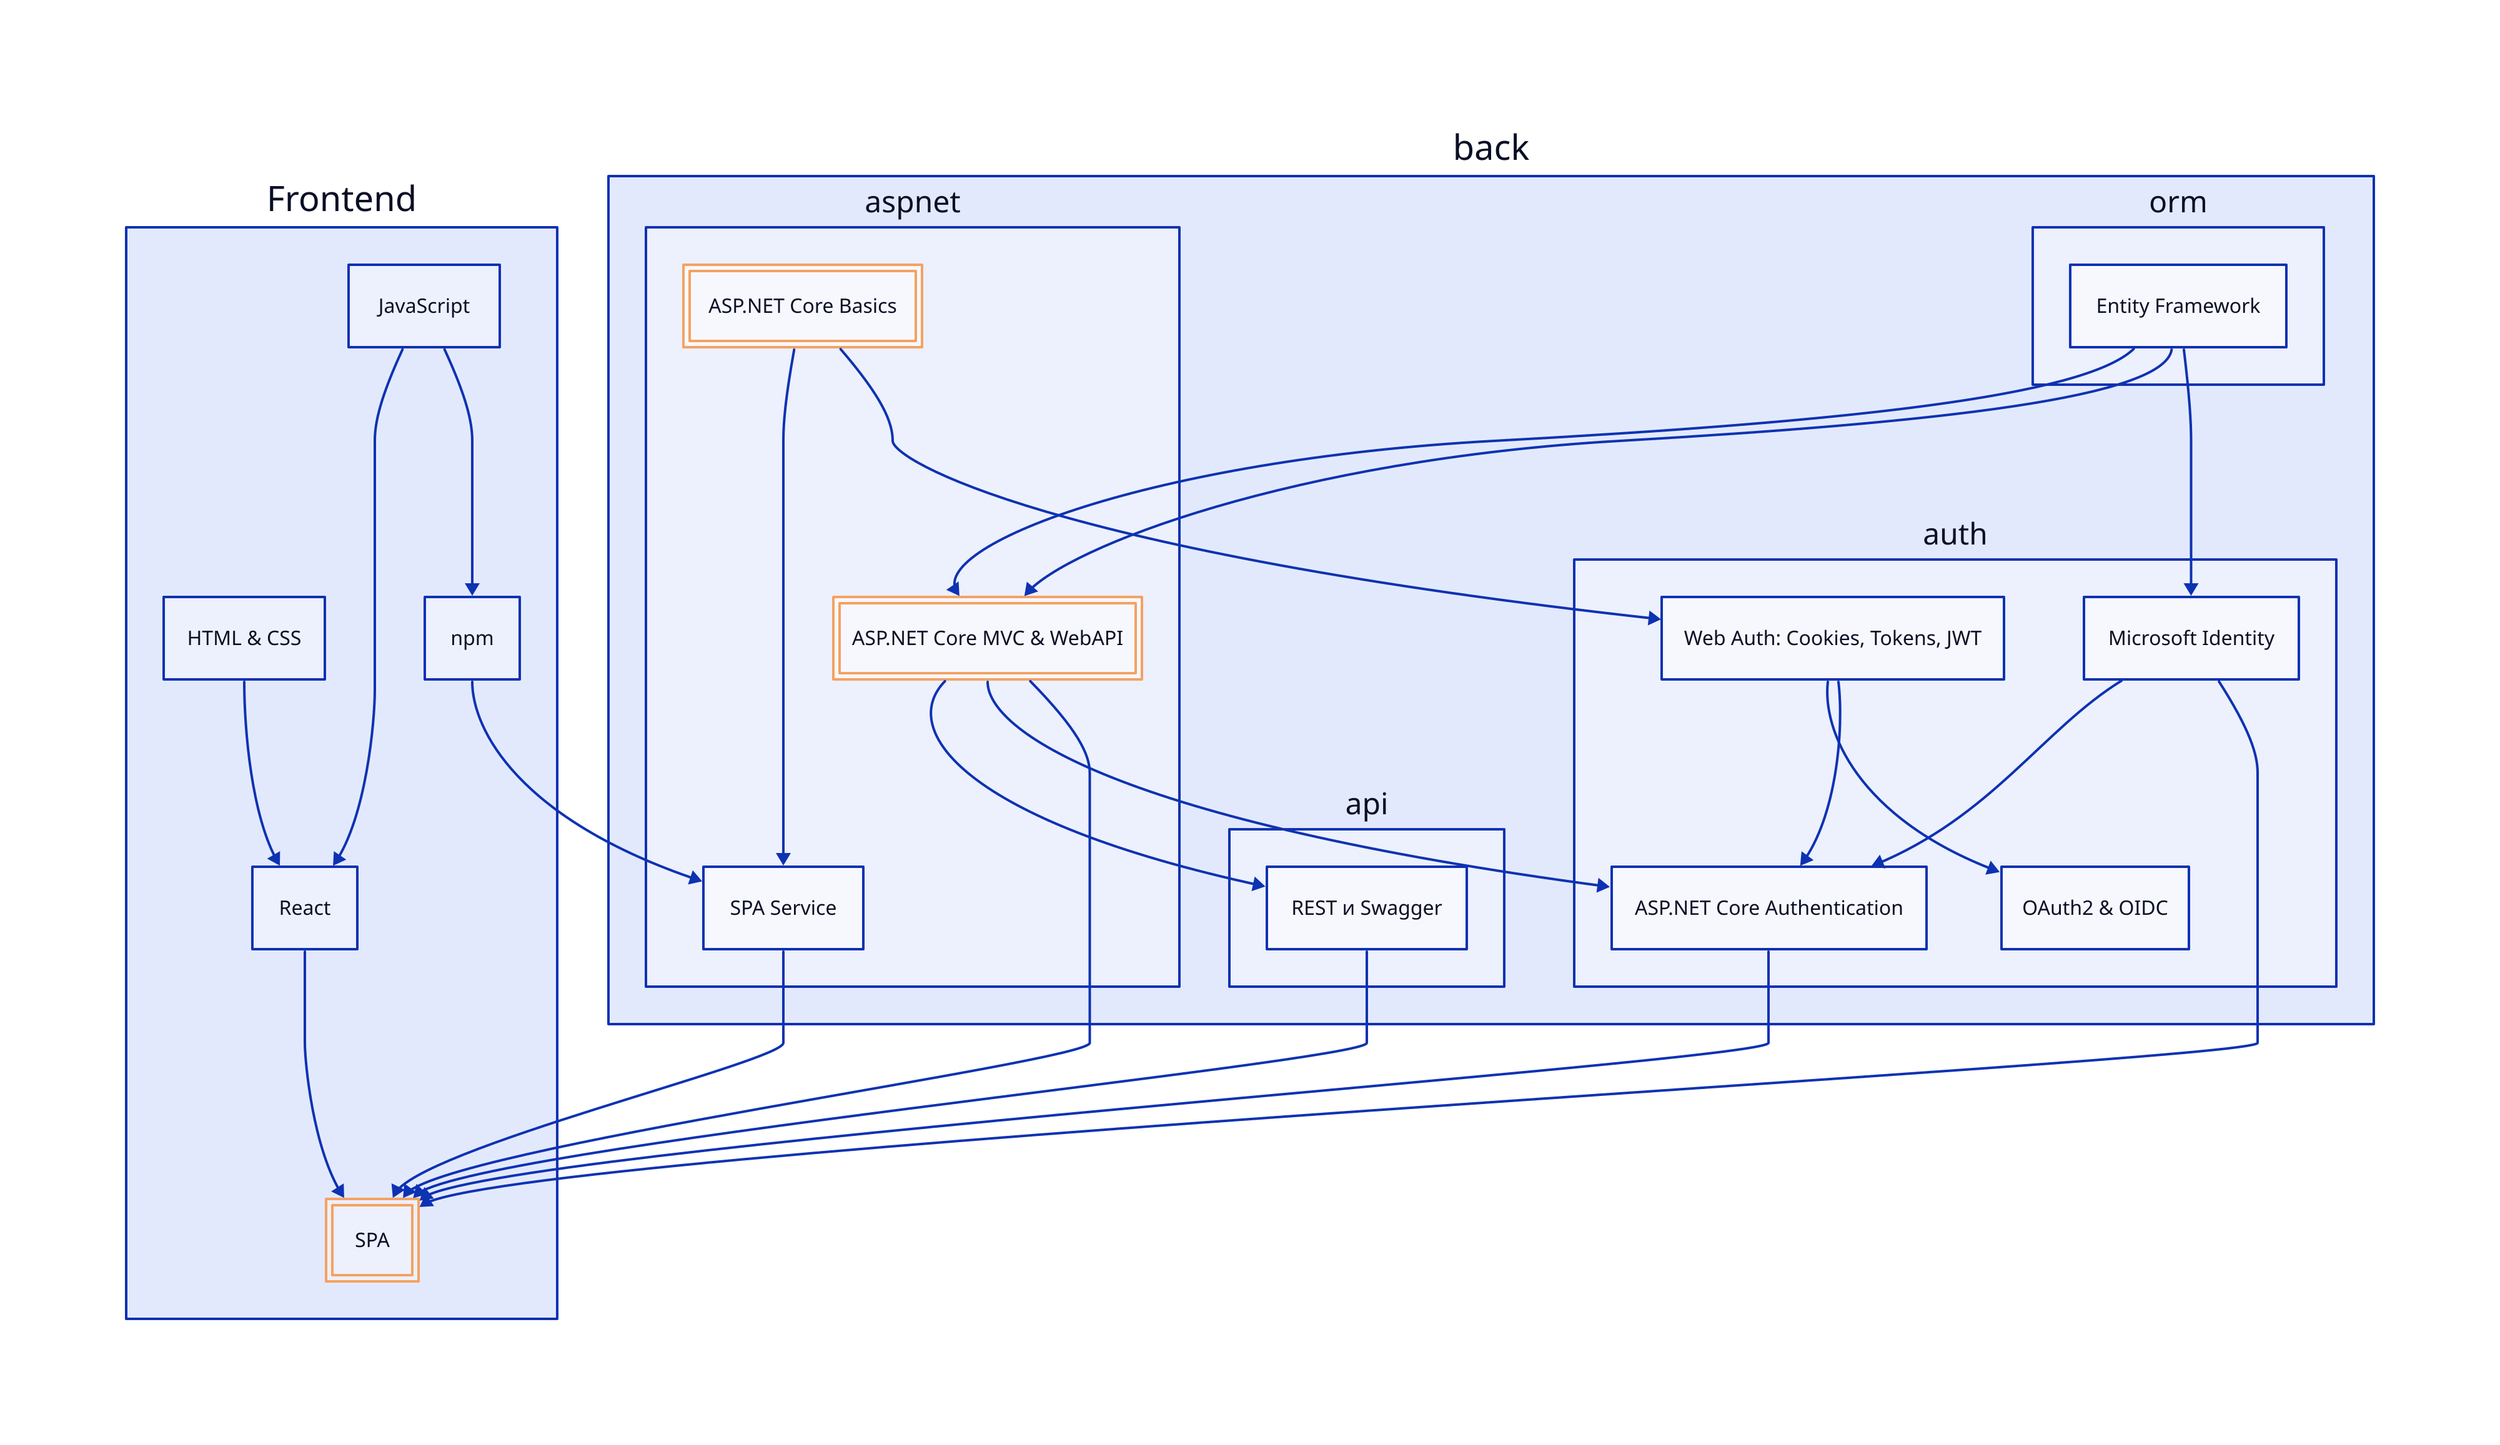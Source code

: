 classes {
    goal {
        style: {
            double-border: true
            stroke: "#f4a261"
        }
    }
}

back.aspnet.s21-w: ASP.NET Core Basics
back.aspnet.s21-w.class: goal

back.orm.s21-ef: Entity Framework
back.orm.s21-ef -> back.aspnet.s21-g

back.aspnet.s21-g: ASP.NET Core MVC & WebAPI
back.aspnet.s21-g.class: goal

back.orm.s21-ef -> back.aspnet.s21-g

front: Frontend

front.s22-3: HTML & CSS

front.s22-js: JavaScript

front.s22-5: React

front.s22-3 -> front.s22-5
front.s22-js -> front.s22-5

front.s22-6: npm
front.s22-js -> front.s22-6

back.aspnet.s22-spa: SPA Service
front.s22-6 -> back.aspnet.s22-spa
back.aspnet.s21-w -> back.aspnet.s22-spa

back.api.s22-rest: REST и Swagger
back.aspnet.s21-g -> back.api.s22-rest

back.auth.s22-wa: Web Auth: Cookies, Tokens, JWT
back.aspnet.s21-w -> back.auth.s22-wa

back.auth.s22-oauth: OAuth2 & OIDC
back.auth.s22-wa -> back.auth.s22-oauth

back.auth.s31-identity: Microsoft Identity
back.orm.s21-ef -> back.auth.s31-identity

back.auth.s22-13: ASP.NET Core Authentication
back.aspnet.s21-g -> back.auth.s22-13
back.auth.s22-wa -> back.auth.s22-13
back.auth.s31-identity -> back.auth.s22-13

front.s22-g: SPA
front.s22-g.class: goal

back.aspnet.s21-g -> front.s22-g
front.s22-5 -> front.s22-g 
back.aspnet.s22-spa -> front.s22-g
back.api.s22-rest -> front.s22-g
back.auth.s31-identity -> front.s22-g
back.auth.s22-13 -> front.s22-g
